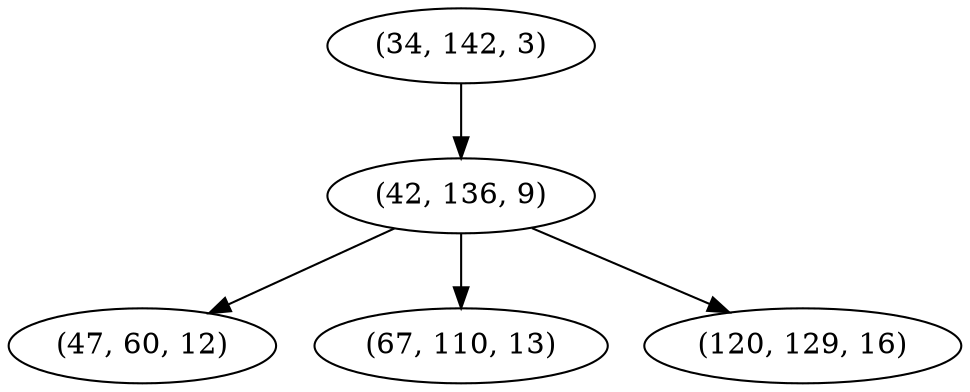 digraph tree {
    "(34, 142, 3)";
    "(42, 136, 9)";
    "(47, 60, 12)";
    "(67, 110, 13)";
    "(120, 129, 16)";
    "(34, 142, 3)" -> "(42, 136, 9)";
    "(42, 136, 9)" -> "(47, 60, 12)";
    "(42, 136, 9)" -> "(67, 110, 13)";
    "(42, 136, 9)" -> "(120, 129, 16)";
}

